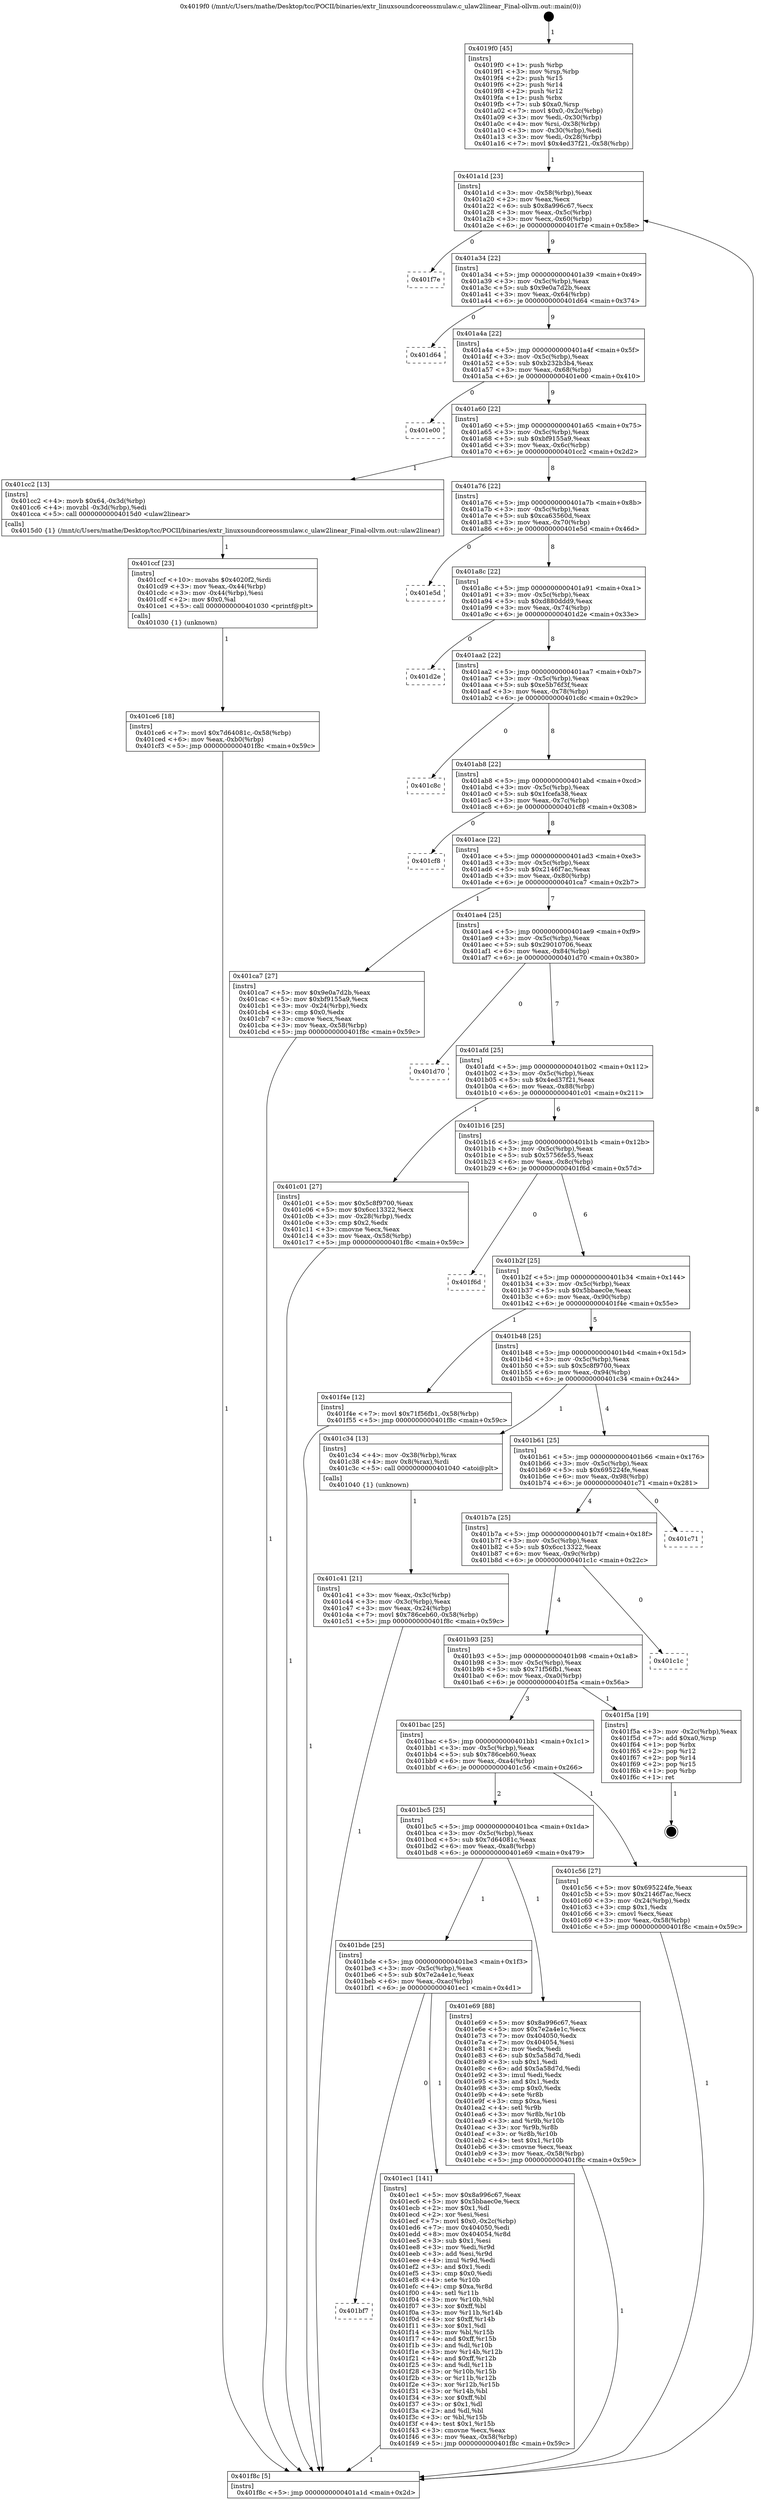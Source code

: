 digraph "0x4019f0" {
  label = "0x4019f0 (/mnt/c/Users/mathe/Desktop/tcc/POCII/binaries/extr_linuxsoundcoreossmulaw.c_ulaw2linear_Final-ollvm.out::main(0))"
  labelloc = "t"
  node[shape=record]

  Entry [label="",width=0.3,height=0.3,shape=circle,fillcolor=black,style=filled]
  "0x401a1d" [label="{
     0x401a1d [23]\l
     | [instrs]\l
     &nbsp;&nbsp;0x401a1d \<+3\>: mov -0x58(%rbp),%eax\l
     &nbsp;&nbsp;0x401a20 \<+2\>: mov %eax,%ecx\l
     &nbsp;&nbsp;0x401a22 \<+6\>: sub $0x8a996c67,%ecx\l
     &nbsp;&nbsp;0x401a28 \<+3\>: mov %eax,-0x5c(%rbp)\l
     &nbsp;&nbsp;0x401a2b \<+3\>: mov %ecx,-0x60(%rbp)\l
     &nbsp;&nbsp;0x401a2e \<+6\>: je 0000000000401f7e \<main+0x58e\>\l
  }"]
  "0x401f7e" [label="{
     0x401f7e\l
  }", style=dashed]
  "0x401a34" [label="{
     0x401a34 [22]\l
     | [instrs]\l
     &nbsp;&nbsp;0x401a34 \<+5\>: jmp 0000000000401a39 \<main+0x49\>\l
     &nbsp;&nbsp;0x401a39 \<+3\>: mov -0x5c(%rbp),%eax\l
     &nbsp;&nbsp;0x401a3c \<+5\>: sub $0x9e0a7d2b,%eax\l
     &nbsp;&nbsp;0x401a41 \<+3\>: mov %eax,-0x64(%rbp)\l
     &nbsp;&nbsp;0x401a44 \<+6\>: je 0000000000401d64 \<main+0x374\>\l
  }"]
  Exit [label="",width=0.3,height=0.3,shape=circle,fillcolor=black,style=filled,peripheries=2]
  "0x401d64" [label="{
     0x401d64\l
  }", style=dashed]
  "0x401a4a" [label="{
     0x401a4a [22]\l
     | [instrs]\l
     &nbsp;&nbsp;0x401a4a \<+5\>: jmp 0000000000401a4f \<main+0x5f\>\l
     &nbsp;&nbsp;0x401a4f \<+3\>: mov -0x5c(%rbp),%eax\l
     &nbsp;&nbsp;0x401a52 \<+5\>: sub $0xb232b3b4,%eax\l
     &nbsp;&nbsp;0x401a57 \<+3\>: mov %eax,-0x68(%rbp)\l
     &nbsp;&nbsp;0x401a5a \<+6\>: je 0000000000401e00 \<main+0x410\>\l
  }"]
  "0x401bf7" [label="{
     0x401bf7\l
  }", style=dashed]
  "0x401e00" [label="{
     0x401e00\l
  }", style=dashed]
  "0x401a60" [label="{
     0x401a60 [22]\l
     | [instrs]\l
     &nbsp;&nbsp;0x401a60 \<+5\>: jmp 0000000000401a65 \<main+0x75\>\l
     &nbsp;&nbsp;0x401a65 \<+3\>: mov -0x5c(%rbp),%eax\l
     &nbsp;&nbsp;0x401a68 \<+5\>: sub $0xbf9155a9,%eax\l
     &nbsp;&nbsp;0x401a6d \<+3\>: mov %eax,-0x6c(%rbp)\l
     &nbsp;&nbsp;0x401a70 \<+6\>: je 0000000000401cc2 \<main+0x2d2\>\l
  }"]
  "0x401ec1" [label="{
     0x401ec1 [141]\l
     | [instrs]\l
     &nbsp;&nbsp;0x401ec1 \<+5\>: mov $0x8a996c67,%eax\l
     &nbsp;&nbsp;0x401ec6 \<+5\>: mov $0x5bbaec0e,%ecx\l
     &nbsp;&nbsp;0x401ecb \<+2\>: mov $0x1,%dl\l
     &nbsp;&nbsp;0x401ecd \<+2\>: xor %esi,%esi\l
     &nbsp;&nbsp;0x401ecf \<+7\>: movl $0x0,-0x2c(%rbp)\l
     &nbsp;&nbsp;0x401ed6 \<+7\>: mov 0x404050,%edi\l
     &nbsp;&nbsp;0x401edd \<+8\>: mov 0x404054,%r8d\l
     &nbsp;&nbsp;0x401ee5 \<+3\>: sub $0x1,%esi\l
     &nbsp;&nbsp;0x401ee8 \<+3\>: mov %edi,%r9d\l
     &nbsp;&nbsp;0x401eeb \<+3\>: add %esi,%r9d\l
     &nbsp;&nbsp;0x401eee \<+4\>: imul %r9d,%edi\l
     &nbsp;&nbsp;0x401ef2 \<+3\>: and $0x1,%edi\l
     &nbsp;&nbsp;0x401ef5 \<+3\>: cmp $0x0,%edi\l
     &nbsp;&nbsp;0x401ef8 \<+4\>: sete %r10b\l
     &nbsp;&nbsp;0x401efc \<+4\>: cmp $0xa,%r8d\l
     &nbsp;&nbsp;0x401f00 \<+4\>: setl %r11b\l
     &nbsp;&nbsp;0x401f04 \<+3\>: mov %r10b,%bl\l
     &nbsp;&nbsp;0x401f07 \<+3\>: xor $0xff,%bl\l
     &nbsp;&nbsp;0x401f0a \<+3\>: mov %r11b,%r14b\l
     &nbsp;&nbsp;0x401f0d \<+4\>: xor $0xff,%r14b\l
     &nbsp;&nbsp;0x401f11 \<+3\>: xor $0x1,%dl\l
     &nbsp;&nbsp;0x401f14 \<+3\>: mov %bl,%r15b\l
     &nbsp;&nbsp;0x401f17 \<+4\>: and $0xff,%r15b\l
     &nbsp;&nbsp;0x401f1b \<+3\>: and %dl,%r10b\l
     &nbsp;&nbsp;0x401f1e \<+3\>: mov %r14b,%r12b\l
     &nbsp;&nbsp;0x401f21 \<+4\>: and $0xff,%r12b\l
     &nbsp;&nbsp;0x401f25 \<+3\>: and %dl,%r11b\l
     &nbsp;&nbsp;0x401f28 \<+3\>: or %r10b,%r15b\l
     &nbsp;&nbsp;0x401f2b \<+3\>: or %r11b,%r12b\l
     &nbsp;&nbsp;0x401f2e \<+3\>: xor %r12b,%r15b\l
     &nbsp;&nbsp;0x401f31 \<+3\>: or %r14b,%bl\l
     &nbsp;&nbsp;0x401f34 \<+3\>: xor $0xff,%bl\l
     &nbsp;&nbsp;0x401f37 \<+3\>: or $0x1,%dl\l
     &nbsp;&nbsp;0x401f3a \<+2\>: and %dl,%bl\l
     &nbsp;&nbsp;0x401f3c \<+3\>: or %bl,%r15b\l
     &nbsp;&nbsp;0x401f3f \<+4\>: test $0x1,%r15b\l
     &nbsp;&nbsp;0x401f43 \<+3\>: cmovne %ecx,%eax\l
     &nbsp;&nbsp;0x401f46 \<+3\>: mov %eax,-0x58(%rbp)\l
     &nbsp;&nbsp;0x401f49 \<+5\>: jmp 0000000000401f8c \<main+0x59c\>\l
  }"]
  "0x401cc2" [label="{
     0x401cc2 [13]\l
     | [instrs]\l
     &nbsp;&nbsp;0x401cc2 \<+4\>: movb $0x64,-0x3d(%rbp)\l
     &nbsp;&nbsp;0x401cc6 \<+4\>: movzbl -0x3d(%rbp),%edi\l
     &nbsp;&nbsp;0x401cca \<+5\>: call 00000000004015d0 \<ulaw2linear\>\l
     | [calls]\l
     &nbsp;&nbsp;0x4015d0 \{1\} (/mnt/c/Users/mathe/Desktop/tcc/POCII/binaries/extr_linuxsoundcoreossmulaw.c_ulaw2linear_Final-ollvm.out::ulaw2linear)\l
  }"]
  "0x401a76" [label="{
     0x401a76 [22]\l
     | [instrs]\l
     &nbsp;&nbsp;0x401a76 \<+5\>: jmp 0000000000401a7b \<main+0x8b\>\l
     &nbsp;&nbsp;0x401a7b \<+3\>: mov -0x5c(%rbp),%eax\l
     &nbsp;&nbsp;0x401a7e \<+5\>: sub $0xca63560d,%eax\l
     &nbsp;&nbsp;0x401a83 \<+3\>: mov %eax,-0x70(%rbp)\l
     &nbsp;&nbsp;0x401a86 \<+6\>: je 0000000000401e5d \<main+0x46d\>\l
  }"]
  "0x401bde" [label="{
     0x401bde [25]\l
     | [instrs]\l
     &nbsp;&nbsp;0x401bde \<+5\>: jmp 0000000000401be3 \<main+0x1f3\>\l
     &nbsp;&nbsp;0x401be3 \<+3\>: mov -0x5c(%rbp),%eax\l
     &nbsp;&nbsp;0x401be6 \<+5\>: sub $0x7e2a4e1c,%eax\l
     &nbsp;&nbsp;0x401beb \<+6\>: mov %eax,-0xac(%rbp)\l
     &nbsp;&nbsp;0x401bf1 \<+6\>: je 0000000000401ec1 \<main+0x4d1\>\l
  }"]
  "0x401e5d" [label="{
     0x401e5d\l
  }", style=dashed]
  "0x401a8c" [label="{
     0x401a8c [22]\l
     | [instrs]\l
     &nbsp;&nbsp;0x401a8c \<+5\>: jmp 0000000000401a91 \<main+0xa1\>\l
     &nbsp;&nbsp;0x401a91 \<+3\>: mov -0x5c(%rbp),%eax\l
     &nbsp;&nbsp;0x401a94 \<+5\>: sub $0xd880ddd9,%eax\l
     &nbsp;&nbsp;0x401a99 \<+3\>: mov %eax,-0x74(%rbp)\l
     &nbsp;&nbsp;0x401a9c \<+6\>: je 0000000000401d2e \<main+0x33e\>\l
  }"]
  "0x401e69" [label="{
     0x401e69 [88]\l
     | [instrs]\l
     &nbsp;&nbsp;0x401e69 \<+5\>: mov $0x8a996c67,%eax\l
     &nbsp;&nbsp;0x401e6e \<+5\>: mov $0x7e2a4e1c,%ecx\l
     &nbsp;&nbsp;0x401e73 \<+7\>: mov 0x404050,%edx\l
     &nbsp;&nbsp;0x401e7a \<+7\>: mov 0x404054,%esi\l
     &nbsp;&nbsp;0x401e81 \<+2\>: mov %edx,%edi\l
     &nbsp;&nbsp;0x401e83 \<+6\>: sub $0x5a58d7d,%edi\l
     &nbsp;&nbsp;0x401e89 \<+3\>: sub $0x1,%edi\l
     &nbsp;&nbsp;0x401e8c \<+6\>: add $0x5a58d7d,%edi\l
     &nbsp;&nbsp;0x401e92 \<+3\>: imul %edi,%edx\l
     &nbsp;&nbsp;0x401e95 \<+3\>: and $0x1,%edx\l
     &nbsp;&nbsp;0x401e98 \<+3\>: cmp $0x0,%edx\l
     &nbsp;&nbsp;0x401e9b \<+4\>: sete %r8b\l
     &nbsp;&nbsp;0x401e9f \<+3\>: cmp $0xa,%esi\l
     &nbsp;&nbsp;0x401ea2 \<+4\>: setl %r9b\l
     &nbsp;&nbsp;0x401ea6 \<+3\>: mov %r8b,%r10b\l
     &nbsp;&nbsp;0x401ea9 \<+3\>: and %r9b,%r10b\l
     &nbsp;&nbsp;0x401eac \<+3\>: xor %r9b,%r8b\l
     &nbsp;&nbsp;0x401eaf \<+3\>: or %r8b,%r10b\l
     &nbsp;&nbsp;0x401eb2 \<+4\>: test $0x1,%r10b\l
     &nbsp;&nbsp;0x401eb6 \<+3\>: cmovne %ecx,%eax\l
     &nbsp;&nbsp;0x401eb9 \<+3\>: mov %eax,-0x58(%rbp)\l
     &nbsp;&nbsp;0x401ebc \<+5\>: jmp 0000000000401f8c \<main+0x59c\>\l
  }"]
  "0x401d2e" [label="{
     0x401d2e\l
  }", style=dashed]
  "0x401aa2" [label="{
     0x401aa2 [22]\l
     | [instrs]\l
     &nbsp;&nbsp;0x401aa2 \<+5\>: jmp 0000000000401aa7 \<main+0xb7\>\l
     &nbsp;&nbsp;0x401aa7 \<+3\>: mov -0x5c(%rbp),%eax\l
     &nbsp;&nbsp;0x401aaa \<+5\>: sub $0xe5b76f3f,%eax\l
     &nbsp;&nbsp;0x401aaf \<+3\>: mov %eax,-0x78(%rbp)\l
     &nbsp;&nbsp;0x401ab2 \<+6\>: je 0000000000401c8c \<main+0x29c\>\l
  }"]
  "0x401ce6" [label="{
     0x401ce6 [18]\l
     | [instrs]\l
     &nbsp;&nbsp;0x401ce6 \<+7\>: movl $0x7d64081c,-0x58(%rbp)\l
     &nbsp;&nbsp;0x401ced \<+6\>: mov %eax,-0xb0(%rbp)\l
     &nbsp;&nbsp;0x401cf3 \<+5\>: jmp 0000000000401f8c \<main+0x59c\>\l
  }"]
  "0x401c8c" [label="{
     0x401c8c\l
  }", style=dashed]
  "0x401ab8" [label="{
     0x401ab8 [22]\l
     | [instrs]\l
     &nbsp;&nbsp;0x401ab8 \<+5\>: jmp 0000000000401abd \<main+0xcd\>\l
     &nbsp;&nbsp;0x401abd \<+3\>: mov -0x5c(%rbp),%eax\l
     &nbsp;&nbsp;0x401ac0 \<+5\>: sub $0x1fcefa38,%eax\l
     &nbsp;&nbsp;0x401ac5 \<+3\>: mov %eax,-0x7c(%rbp)\l
     &nbsp;&nbsp;0x401ac8 \<+6\>: je 0000000000401cf8 \<main+0x308\>\l
  }"]
  "0x401ccf" [label="{
     0x401ccf [23]\l
     | [instrs]\l
     &nbsp;&nbsp;0x401ccf \<+10\>: movabs $0x4020f2,%rdi\l
     &nbsp;&nbsp;0x401cd9 \<+3\>: mov %eax,-0x44(%rbp)\l
     &nbsp;&nbsp;0x401cdc \<+3\>: mov -0x44(%rbp),%esi\l
     &nbsp;&nbsp;0x401cdf \<+2\>: mov $0x0,%al\l
     &nbsp;&nbsp;0x401ce1 \<+5\>: call 0000000000401030 \<printf@plt\>\l
     | [calls]\l
     &nbsp;&nbsp;0x401030 \{1\} (unknown)\l
  }"]
  "0x401cf8" [label="{
     0x401cf8\l
  }", style=dashed]
  "0x401ace" [label="{
     0x401ace [22]\l
     | [instrs]\l
     &nbsp;&nbsp;0x401ace \<+5\>: jmp 0000000000401ad3 \<main+0xe3\>\l
     &nbsp;&nbsp;0x401ad3 \<+3\>: mov -0x5c(%rbp),%eax\l
     &nbsp;&nbsp;0x401ad6 \<+5\>: sub $0x2146f7ac,%eax\l
     &nbsp;&nbsp;0x401adb \<+3\>: mov %eax,-0x80(%rbp)\l
     &nbsp;&nbsp;0x401ade \<+6\>: je 0000000000401ca7 \<main+0x2b7\>\l
  }"]
  "0x401bc5" [label="{
     0x401bc5 [25]\l
     | [instrs]\l
     &nbsp;&nbsp;0x401bc5 \<+5\>: jmp 0000000000401bca \<main+0x1da\>\l
     &nbsp;&nbsp;0x401bca \<+3\>: mov -0x5c(%rbp),%eax\l
     &nbsp;&nbsp;0x401bcd \<+5\>: sub $0x7d64081c,%eax\l
     &nbsp;&nbsp;0x401bd2 \<+6\>: mov %eax,-0xa8(%rbp)\l
     &nbsp;&nbsp;0x401bd8 \<+6\>: je 0000000000401e69 \<main+0x479\>\l
  }"]
  "0x401ca7" [label="{
     0x401ca7 [27]\l
     | [instrs]\l
     &nbsp;&nbsp;0x401ca7 \<+5\>: mov $0x9e0a7d2b,%eax\l
     &nbsp;&nbsp;0x401cac \<+5\>: mov $0xbf9155a9,%ecx\l
     &nbsp;&nbsp;0x401cb1 \<+3\>: mov -0x24(%rbp),%edx\l
     &nbsp;&nbsp;0x401cb4 \<+3\>: cmp $0x0,%edx\l
     &nbsp;&nbsp;0x401cb7 \<+3\>: cmove %ecx,%eax\l
     &nbsp;&nbsp;0x401cba \<+3\>: mov %eax,-0x58(%rbp)\l
     &nbsp;&nbsp;0x401cbd \<+5\>: jmp 0000000000401f8c \<main+0x59c\>\l
  }"]
  "0x401ae4" [label="{
     0x401ae4 [25]\l
     | [instrs]\l
     &nbsp;&nbsp;0x401ae4 \<+5\>: jmp 0000000000401ae9 \<main+0xf9\>\l
     &nbsp;&nbsp;0x401ae9 \<+3\>: mov -0x5c(%rbp),%eax\l
     &nbsp;&nbsp;0x401aec \<+5\>: sub $0x29010706,%eax\l
     &nbsp;&nbsp;0x401af1 \<+6\>: mov %eax,-0x84(%rbp)\l
     &nbsp;&nbsp;0x401af7 \<+6\>: je 0000000000401d70 \<main+0x380\>\l
  }"]
  "0x401c56" [label="{
     0x401c56 [27]\l
     | [instrs]\l
     &nbsp;&nbsp;0x401c56 \<+5\>: mov $0x695224fe,%eax\l
     &nbsp;&nbsp;0x401c5b \<+5\>: mov $0x2146f7ac,%ecx\l
     &nbsp;&nbsp;0x401c60 \<+3\>: mov -0x24(%rbp),%edx\l
     &nbsp;&nbsp;0x401c63 \<+3\>: cmp $0x1,%edx\l
     &nbsp;&nbsp;0x401c66 \<+3\>: cmovl %ecx,%eax\l
     &nbsp;&nbsp;0x401c69 \<+3\>: mov %eax,-0x58(%rbp)\l
     &nbsp;&nbsp;0x401c6c \<+5\>: jmp 0000000000401f8c \<main+0x59c\>\l
  }"]
  "0x401d70" [label="{
     0x401d70\l
  }", style=dashed]
  "0x401afd" [label="{
     0x401afd [25]\l
     | [instrs]\l
     &nbsp;&nbsp;0x401afd \<+5\>: jmp 0000000000401b02 \<main+0x112\>\l
     &nbsp;&nbsp;0x401b02 \<+3\>: mov -0x5c(%rbp),%eax\l
     &nbsp;&nbsp;0x401b05 \<+5\>: sub $0x4ed37f21,%eax\l
     &nbsp;&nbsp;0x401b0a \<+6\>: mov %eax,-0x88(%rbp)\l
     &nbsp;&nbsp;0x401b10 \<+6\>: je 0000000000401c01 \<main+0x211\>\l
  }"]
  "0x401bac" [label="{
     0x401bac [25]\l
     | [instrs]\l
     &nbsp;&nbsp;0x401bac \<+5\>: jmp 0000000000401bb1 \<main+0x1c1\>\l
     &nbsp;&nbsp;0x401bb1 \<+3\>: mov -0x5c(%rbp),%eax\l
     &nbsp;&nbsp;0x401bb4 \<+5\>: sub $0x786ceb60,%eax\l
     &nbsp;&nbsp;0x401bb9 \<+6\>: mov %eax,-0xa4(%rbp)\l
     &nbsp;&nbsp;0x401bbf \<+6\>: je 0000000000401c56 \<main+0x266\>\l
  }"]
  "0x401c01" [label="{
     0x401c01 [27]\l
     | [instrs]\l
     &nbsp;&nbsp;0x401c01 \<+5\>: mov $0x5c8f9700,%eax\l
     &nbsp;&nbsp;0x401c06 \<+5\>: mov $0x6cc13322,%ecx\l
     &nbsp;&nbsp;0x401c0b \<+3\>: mov -0x28(%rbp),%edx\l
     &nbsp;&nbsp;0x401c0e \<+3\>: cmp $0x2,%edx\l
     &nbsp;&nbsp;0x401c11 \<+3\>: cmovne %ecx,%eax\l
     &nbsp;&nbsp;0x401c14 \<+3\>: mov %eax,-0x58(%rbp)\l
     &nbsp;&nbsp;0x401c17 \<+5\>: jmp 0000000000401f8c \<main+0x59c\>\l
  }"]
  "0x401b16" [label="{
     0x401b16 [25]\l
     | [instrs]\l
     &nbsp;&nbsp;0x401b16 \<+5\>: jmp 0000000000401b1b \<main+0x12b\>\l
     &nbsp;&nbsp;0x401b1b \<+3\>: mov -0x5c(%rbp),%eax\l
     &nbsp;&nbsp;0x401b1e \<+5\>: sub $0x5756fe55,%eax\l
     &nbsp;&nbsp;0x401b23 \<+6\>: mov %eax,-0x8c(%rbp)\l
     &nbsp;&nbsp;0x401b29 \<+6\>: je 0000000000401f6d \<main+0x57d\>\l
  }"]
  "0x401f8c" [label="{
     0x401f8c [5]\l
     | [instrs]\l
     &nbsp;&nbsp;0x401f8c \<+5\>: jmp 0000000000401a1d \<main+0x2d\>\l
  }"]
  "0x4019f0" [label="{
     0x4019f0 [45]\l
     | [instrs]\l
     &nbsp;&nbsp;0x4019f0 \<+1\>: push %rbp\l
     &nbsp;&nbsp;0x4019f1 \<+3\>: mov %rsp,%rbp\l
     &nbsp;&nbsp;0x4019f4 \<+2\>: push %r15\l
     &nbsp;&nbsp;0x4019f6 \<+2\>: push %r14\l
     &nbsp;&nbsp;0x4019f8 \<+2\>: push %r12\l
     &nbsp;&nbsp;0x4019fa \<+1\>: push %rbx\l
     &nbsp;&nbsp;0x4019fb \<+7\>: sub $0xa0,%rsp\l
     &nbsp;&nbsp;0x401a02 \<+7\>: movl $0x0,-0x2c(%rbp)\l
     &nbsp;&nbsp;0x401a09 \<+3\>: mov %edi,-0x30(%rbp)\l
     &nbsp;&nbsp;0x401a0c \<+4\>: mov %rsi,-0x38(%rbp)\l
     &nbsp;&nbsp;0x401a10 \<+3\>: mov -0x30(%rbp),%edi\l
     &nbsp;&nbsp;0x401a13 \<+3\>: mov %edi,-0x28(%rbp)\l
     &nbsp;&nbsp;0x401a16 \<+7\>: movl $0x4ed37f21,-0x58(%rbp)\l
  }"]
  "0x401f5a" [label="{
     0x401f5a [19]\l
     | [instrs]\l
     &nbsp;&nbsp;0x401f5a \<+3\>: mov -0x2c(%rbp),%eax\l
     &nbsp;&nbsp;0x401f5d \<+7\>: add $0xa0,%rsp\l
     &nbsp;&nbsp;0x401f64 \<+1\>: pop %rbx\l
     &nbsp;&nbsp;0x401f65 \<+2\>: pop %r12\l
     &nbsp;&nbsp;0x401f67 \<+2\>: pop %r14\l
     &nbsp;&nbsp;0x401f69 \<+2\>: pop %r15\l
     &nbsp;&nbsp;0x401f6b \<+1\>: pop %rbp\l
     &nbsp;&nbsp;0x401f6c \<+1\>: ret\l
  }"]
  "0x401f6d" [label="{
     0x401f6d\l
  }", style=dashed]
  "0x401b2f" [label="{
     0x401b2f [25]\l
     | [instrs]\l
     &nbsp;&nbsp;0x401b2f \<+5\>: jmp 0000000000401b34 \<main+0x144\>\l
     &nbsp;&nbsp;0x401b34 \<+3\>: mov -0x5c(%rbp),%eax\l
     &nbsp;&nbsp;0x401b37 \<+5\>: sub $0x5bbaec0e,%eax\l
     &nbsp;&nbsp;0x401b3c \<+6\>: mov %eax,-0x90(%rbp)\l
     &nbsp;&nbsp;0x401b42 \<+6\>: je 0000000000401f4e \<main+0x55e\>\l
  }"]
  "0x401b93" [label="{
     0x401b93 [25]\l
     | [instrs]\l
     &nbsp;&nbsp;0x401b93 \<+5\>: jmp 0000000000401b98 \<main+0x1a8\>\l
     &nbsp;&nbsp;0x401b98 \<+3\>: mov -0x5c(%rbp),%eax\l
     &nbsp;&nbsp;0x401b9b \<+5\>: sub $0x71f56fb1,%eax\l
     &nbsp;&nbsp;0x401ba0 \<+6\>: mov %eax,-0xa0(%rbp)\l
     &nbsp;&nbsp;0x401ba6 \<+6\>: je 0000000000401f5a \<main+0x56a\>\l
  }"]
  "0x401f4e" [label="{
     0x401f4e [12]\l
     | [instrs]\l
     &nbsp;&nbsp;0x401f4e \<+7\>: movl $0x71f56fb1,-0x58(%rbp)\l
     &nbsp;&nbsp;0x401f55 \<+5\>: jmp 0000000000401f8c \<main+0x59c\>\l
  }"]
  "0x401b48" [label="{
     0x401b48 [25]\l
     | [instrs]\l
     &nbsp;&nbsp;0x401b48 \<+5\>: jmp 0000000000401b4d \<main+0x15d\>\l
     &nbsp;&nbsp;0x401b4d \<+3\>: mov -0x5c(%rbp),%eax\l
     &nbsp;&nbsp;0x401b50 \<+5\>: sub $0x5c8f9700,%eax\l
     &nbsp;&nbsp;0x401b55 \<+6\>: mov %eax,-0x94(%rbp)\l
     &nbsp;&nbsp;0x401b5b \<+6\>: je 0000000000401c34 \<main+0x244\>\l
  }"]
  "0x401c1c" [label="{
     0x401c1c\l
  }", style=dashed]
  "0x401c34" [label="{
     0x401c34 [13]\l
     | [instrs]\l
     &nbsp;&nbsp;0x401c34 \<+4\>: mov -0x38(%rbp),%rax\l
     &nbsp;&nbsp;0x401c38 \<+4\>: mov 0x8(%rax),%rdi\l
     &nbsp;&nbsp;0x401c3c \<+5\>: call 0000000000401040 \<atoi@plt\>\l
     | [calls]\l
     &nbsp;&nbsp;0x401040 \{1\} (unknown)\l
  }"]
  "0x401b61" [label="{
     0x401b61 [25]\l
     | [instrs]\l
     &nbsp;&nbsp;0x401b61 \<+5\>: jmp 0000000000401b66 \<main+0x176\>\l
     &nbsp;&nbsp;0x401b66 \<+3\>: mov -0x5c(%rbp),%eax\l
     &nbsp;&nbsp;0x401b69 \<+5\>: sub $0x695224fe,%eax\l
     &nbsp;&nbsp;0x401b6e \<+6\>: mov %eax,-0x98(%rbp)\l
     &nbsp;&nbsp;0x401b74 \<+6\>: je 0000000000401c71 \<main+0x281\>\l
  }"]
  "0x401c41" [label="{
     0x401c41 [21]\l
     | [instrs]\l
     &nbsp;&nbsp;0x401c41 \<+3\>: mov %eax,-0x3c(%rbp)\l
     &nbsp;&nbsp;0x401c44 \<+3\>: mov -0x3c(%rbp),%eax\l
     &nbsp;&nbsp;0x401c47 \<+3\>: mov %eax,-0x24(%rbp)\l
     &nbsp;&nbsp;0x401c4a \<+7\>: movl $0x786ceb60,-0x58(%rbp)\l
     &nbsp;&nbsp;0x401c51 \<+5\>: jmp 0000000000401f8c \<main+0x59c\>\l
  }"]
  "0x401b7a" [label="{
     0x401b7a [25]\l
     | [instrs]\l
     &nbsp;&nbsp;0x401b7a \<+5\>: jmp 0000000000401b7f \<main+0x18f\>\l
     &nbsp;&nbsp;0x401b7f \<+3\>: mov -0x5c(%rbp),%eax\l
     &nbsp;&nbsp;0x401b82 \<+5\>: sub $0x6cc13322,%eax\l
     &nbsp;&nbsp;0x401b87 \<+6\>: mov %eax,-0x9c(%rbp)\l
     &nbsp;&nbsp;0x401b8d \<+6\>: je 0000000000401c1c \<main+0x22c\>\l
  }"]
  "0x401c71" [label="{
     0x401c71\l
  }", style=dashed]
  Entry -> "0x4019f0" [label=" 1"]
  "0x401a1d" -> "0x401f7e" [label=" 0"]
  "0x401a1d" -> "0x401a34" [label=" 9"]
  "0x401f5a" -> Exit [label=" 1"]
  "0x401a34" -> "0x401d64" [label=" 0"]
  "0x401a34" -> "0x401a4a" [label=" 9"]
  "0x401f4e" -> "0x401f8c" [label=" 1"]
  "0x401a4a" -> "0x401e00" [label=" 0"]
  "0x401a4a" -> "0x401a60" [label=" 9"]
  "0x401ec1" -> "0x401f8c" [label=" 1"]
  "0x401a60" -> "0x401cc2" [label=" 1"]
  "0x401a60" -> "0x401a76" [label=" 8"]
  "0x401bde" -> "0x401bf7" [label=" 0"]
  "0x401a76" -> "0x401e5d" [label=" 0"]
  "0x401a76" -> "0x401a8c" [label=" 8"]
  "0x401bde" -> "0x401ec1" [label=" 1"]
  "0x401a8c" -> "0x401d2e" [label=" 0"]
  "0x401a8c" -> "0x401aa2" [label=" 8"]
  "0x401e69" -> "0x401f8c" [label=" 1"]
  "0x401aa2" -> "0x401c8c" [label=" 0"]
  "0x401aa2" -> "0x401ab8" [label=" 8"]
  "0x401bc5" -> "0x401e69" [label=" 1"]
  "0x401ab8" -> "0x401cf8" [label=" 0"]
  "0x401ab8" -> "0x401ace" [label=" 8"]
  "0x401bc5" -> "0x401bde" [label=" 1"]
  "0x401ace" -> "0x401ca7" [label=" 1"]
  "0x401ace" -> "0x401ae4" [label=" 7"]
  "0x401ce6" -> "0x401f8c" [label=" 1"]
  "0x401ae4" -> "0x401d70" [label=" 0"]
  "0x401ae4" -> "0x401afd" [label=" 7"]
  "0x401ccf" -> "0x401ce6" [label=" 1"]
  "0x401afd" -> "0x401c01" [label=" 1"]
  "0x401afd" -> "0x401b16" [label=" 6"]
  "0x401c01" -> "0x401f8c" [label=" 1"]
  "0x4019f0" -> "0x401a1d" [label=" 1"]
  "0x401f8c" -> "0x401a1d" [label=" 8"]
  "0x401ca7" -> "0x401f8c" [label=" 1"]
  "0x401b16" -> "0x401f6d" [label=" 0"]
  "0x401b16" -> "0x401b2f" [label=" 6"]
  "0x401c56" -> "0x401f8c" [label=" 1"]
  "0x401b2f" -> "0x401f4e" [label=" 1"]
  "0x401b2f" -> "0x401b48" [label=" 5"]
  "0x401bac" -> "0x401c56" [label=" 1"]
  "0x401b48" -> "0x401c34" [label=" 1"]
  "0x401b48" -> "0x401b61" [label=" 4"]
  "0x401c34" -> "0x401c41" [label=" 1"]
  "0x401c41" -> "0x401f8c" [label=" 1"]
  "0x401cc2" -> "0x401ccf" [label=" 1"]
  "0x401b61" -> "0x401c71" [label=" 0"]
  "0x401b61" -> "0x401b7a" [label=" 4"]
  "0x401b93" -> "0x401bac" [label=" 3"]
  "0x401b7a" -> "0x401c1c" [label=" 0"]
  "0x401b7a" -> "0x401b93" [label=" 4"]
  "0x401bac" -> "0x401bc5" [label=" 2"]
  "0x401b93" -> "0x401f5a" [label=" 1"]
}
